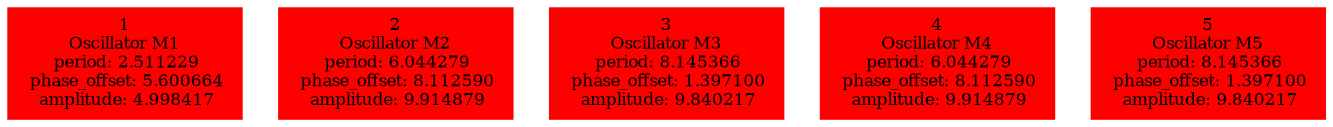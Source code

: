  digraph g{ forcelabels=true;
1 [label=<1<BR />Oscillator M1<BR /> period: 2.511229<BR /> phase_offset: 5.600664<BR /> amplitude: 4.998417>, shape=box,color=red,style=filled,fontsize=8];2 [label=<2<BR />Oscillator M2<BR /> period: 6.044279<BR /> phase_offset: 8.112590<BR /> amplitude: 9.914879>, shape=box,color=red,style=filled,fontsize=8];3 [label=<3<BR />Oscillator M3<BR /> period: 8.145366<BR /> phase_offset: 1.397100<BR /> amplitude: 9.840217>, shape=box,color=red,style=filled,fontsize=8];4 [label=<4<BR />Oscillator M4<BR /> period: 6.044279<BR /> phase_offset: 8.112590<BR /> amplitude: 9.914879>, shape=box,color=red,style=filled,fontsize=8];5 [label=<5<BR />Oscillator M5<BR /> period: 8.145366<BR /> phase_offset: 1.397100<BR /> amplitude: 9.840217>, shape=box,color=red,style=filled,fontsize=8]; }
